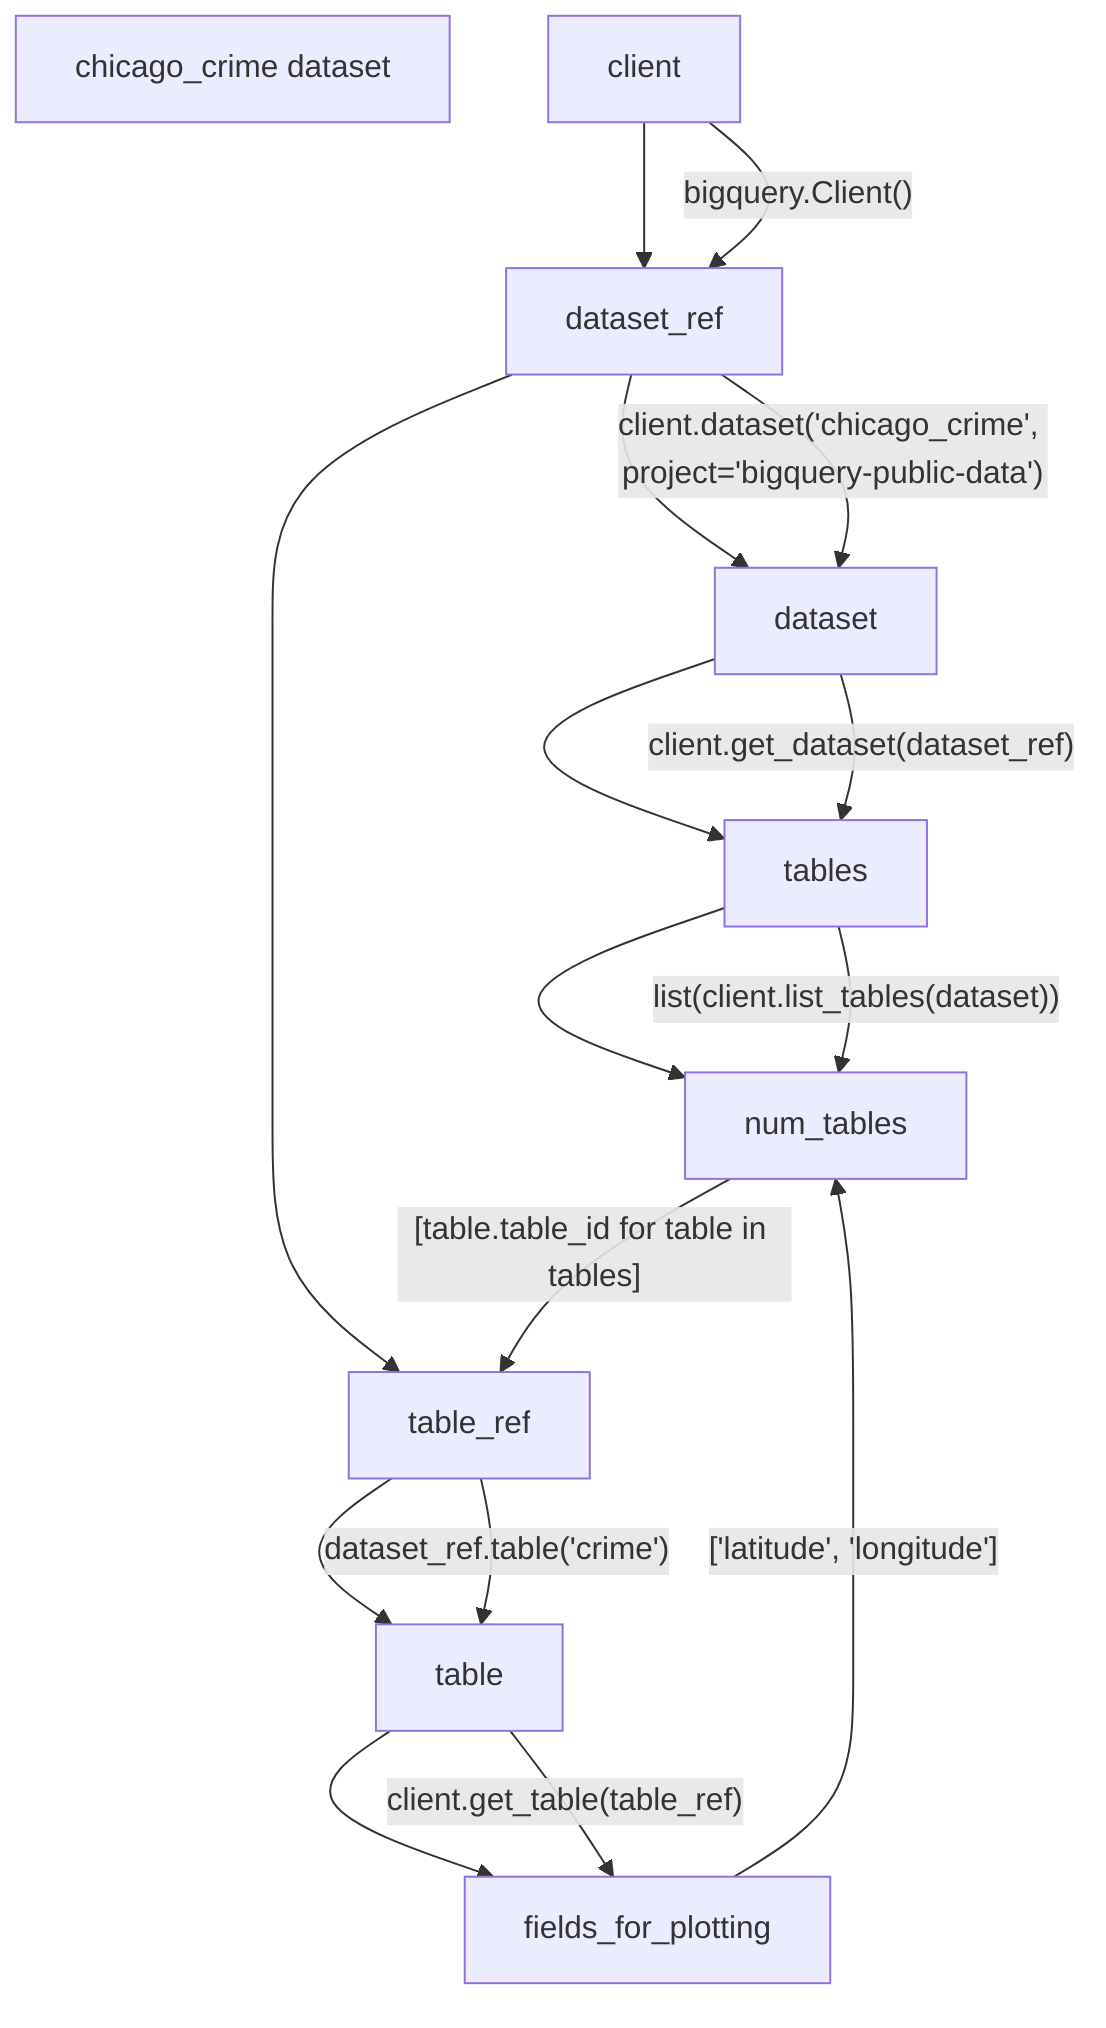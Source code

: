 flowchart TD
    %% Data Sources
    A["chicago_crime dataset"]
    
    %% Data Variables
    B[client] --> C
    C[dataset_ref] --> D
    D[dataset] --> E
    E[tables] --> F
    F[num_tables]
    C --> G
    G[table_ref] --> H
    H[table] --> I
    I[fields_for_plotting]
    
    %% Data Flow
    B -->|"bigquery.Client()"| C
    C -->|"client.dataset('chicago_crime', project='bigquery-public-data')"| D
    D -->|"client.get_dataset(dataset_ref)"| E
    E -->|"list(client.list_tables(dataset))"| F
    F -->|"[table.table_id for table in tables]"| G
    G -->|"dataset_ref.table('crime')"| H
    H -->|"client.get_table(table_ref)"| I
    I -->|"['latitude', 'longitude']"| F